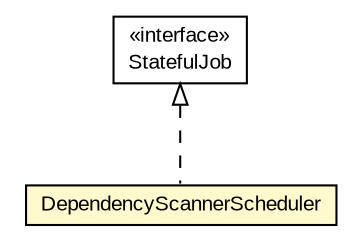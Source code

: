 #!/usr/local/bin/dot
#
# Class diagram 
# Generated by UMLGraph version R5_6-24-gf6e263 (http://www.umlgraph.org/)
#

digraph G {
	edge [fontname="arial",fontsize=10,labelfontname="arial",labelfontsize=10];
	node [fontname="arial",fontsize=10,shape=plaintext];
	nodesep=0.25;
	ranksep=0.5;
	// org.miloss.fgsms.auxsrv.DependencyScannerScheduler
	c326648 [label=<<table title="org.miloss.fgsms.auxsrv.DependencyScannerScheduler" border="0" cellborder="1" cellspacing="0" cellpadding="2" port="p" bgcolor="lemonChiffon" href="./DependencyScannerScheduler.html">
		<tr><td><table border="0" cellspacing="0" cellpadding="1">
<tr><td align="center" balign="center"> DependencyScannerScheduler </td></tr>
		</table></td></tr>
		</table>>, URL="./DependencyScannerScheduler.html", fontname="arial", fontcolor="black", fontsize=10.0];
	//org.miloss.fgsms.auxsrv.DependencyScannerScheduler implements org.quartz.StatefulJob
	c326727:p -> c326648:p [dir=back,arrowtail=empty,style=dashed];
	// org.quartz.StatefulJob
	c326727 [label=<<table title="org.quartz.StatefulJob" border="0" cellborder="1" cellspacing="0" cellpadding="2" port="p" href="http://java.sun.com/j2se/1.4.2/docs/api/org/quartz/StatefulJob.html">
		<tr><td><table border="0" cellspacing="0" cellpadding="1">
<tr><td align="center" balign="center"> &#171;interface&#187; </td></tr>
<tr><td align="center" balign="center"> StatefulJob </td></tr>
		</table></td></tr>
		</table>>, URL="http://java.sun.com/j2se/1.4.2/docs/api/org/quartz/StatefulJob.html", fontname="arial", fontcolor="black", fontsize=10.0];
}

